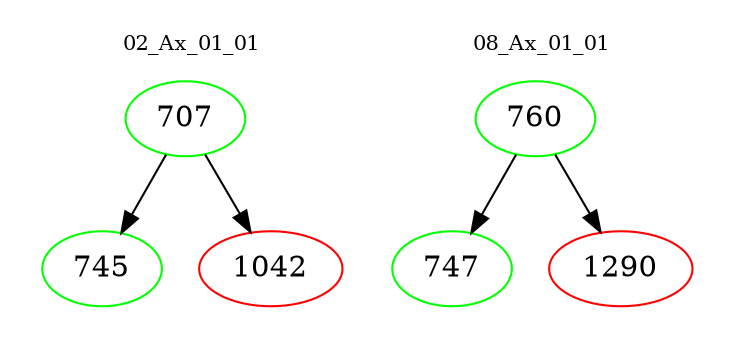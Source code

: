 digraph{
subgraph cluster_0 {
color = white
label = "02_Ax_01_01";
fontsize=10;
T0_707 [label="707", color="green"]
T0_707 -> T0_745 [color="black"]
T0_745 [label="745", color="green"]
T0_707 -> T0_1042 [color="black"]
T0_1042 [label="1042", color="red"]
}
subgraph cluster_1 {
color = white
label = "08_Ax_01_01";
fontsize=10;
T1_760 [label="760", color="green"]
T1_760 -> T1_747 [color="black"]
T1_747 [label="747", color="green"]
T1_760 -> T1_1290 [color="black"]
T1_1290 [label="1290", color="red"]
}
}
